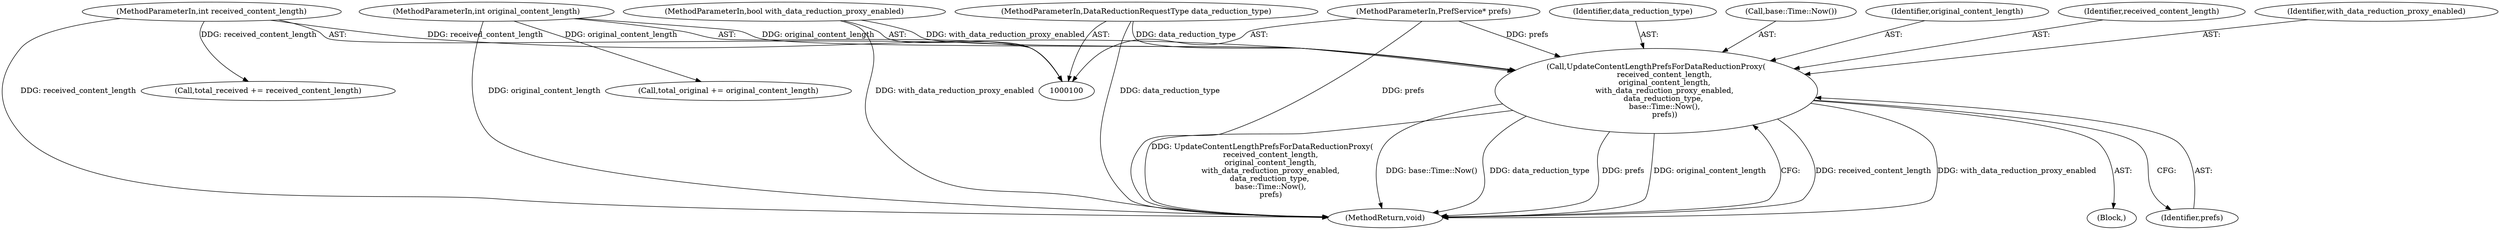 digraph "0_Chrome_828eab2216a765dea92575c290421c115b8ad028_6@pointer" {
"1000129" [label="(Call,UpdateContentLengthPrefsForDataReductionProxy(\n       received_content_length,\n       original_content_length,\n       with_data_reduction_proxy_enabled,\n      data_reduction_type,\n       base::Time::Now(),\n       prefs))"];
"1000101" [label="(MethodParameterIn,int received_content_length)"];
"1000102" [label="(MethodParameterIn,int original_content_length)"];
"1000103" [label="(MethodParameterIn,bool with_data_reduction_proxy_enabled)"];
"1000104" [label="(MethodParameterIn,DataReductionRequestType data_reduction_type)"];
"1000105" [label="(MethodParameterIn,PrefService* prefs)"];
"1000117" [label="(Call,total_received += received_content_length)"];
"1000129" [label="(Call,UpdateContentLengthPrefsForDataReductionProxy(\n       received_content_length,\n       original_content_length,\n       with_data_reduction_proxy_enabled,\n      data_reduction_type,\n       base::Time::Now(),\n       prefs))"];
"1000105" [label="(MethodParameterIn,PrefService* prefs)"];
"1000101" [label="(MethodParameterIn,int received_content_length)"];
"1000102" [label="(MethodParameterIn,int original_content_length)"];
"1000103" [label="(MethodParameterIn,bool with_data_reduction_proxy_enabled)"];
"1000133" [label="(Identifier,data_reduction_type)"];
"1000134" [label="(Call,base::Time::Now())"];
"1000104" [label="(MethodParameterIn,DataReductionRequestType data_reduction_type)"];
"1000131" [label="(Identifier,original_content_length)"];
"1000120" [label="(Call,total_original += original_content_length)"];
"1000136" [label="(MethodReturn,void)"];
"1000106" [label="(Block,)"];
"1000130" [label="(Identifier,received_content_length)"];
"1000132" [label="(Identifier,with_data_reduction_proxy_enabled)"];
"1000135" [label="(Identifier,prefs)"];
"1000129" -> "1000106"  [label="AST: "];
"1000129" -> "1000135"  [label="CFG: "];
"1000130" -> "1000129"  [label="AST: "];
"1000131" -> "1000129"  [label="AST: "];
"1000132" -> "1000129"  [label="AST: "];
"1000133" -> "1000129"  [label="AST: "];
"1000134" -> "1000129"  [label="AST: "];
"1000135" -> "1000129"  [label="AST: "];
"1000136" -> "1000129"  [label="CFG: "];
"1000129" -> "1000136"  [label="DDG: received_content_length"];
"1000129" -> "1000136"  [label="DDG: with_data_reduction_proxy_enabled"];
"1000129" -> "1000136"  [label="DDG: UpdateContentLengthPrefsForDataReductionProxy(\n       received_content_length,\n       original_content_length,\n       with_data_reduction_proxy_enabled,\n      data_reduction_type,\n       base::Time::Now(),\n       prefs)"];
"1000129" -> "1000136"  [label="DDG: base::Time::Now()"];
"1000129" -> "1000136"  [label="DDG: data_reduction_type"];
"1000129" -> "1000136"  [label="DDG: prefs"];
"1000129" -> "1000136"  [label="DDG: original_content_length"];
"1000101" -> "1000129"  [label="DDG: received_content_length"];
"1000102" -> "1000129"  [label="DDG: original_content_length"];
"1000103" -> "1000129"  [label="DDG: with_data_reduction_proxy_enabled"];
"1000104" -> "1000129"  [label="DDG: data_reduction_type"];
"1000105" -> "1000129"  [label="DDG: prefs"];
"1000101" -> "1000100"  [label="AST: "];
"1000101" -> "1000136"  [label="DDG: received_content_length"];
"1000101" -> "1000117"  [label="DDG: received_content_length"];
"1000102" -> "1000100"  [label="AST: "];
"1000102" -> "1000136"  [label="DDG: original_content_length"];
"1000102" -> "1000120"  [label="DDG: original_content_length"];
"1000103" -> "1000100"  [label="AST: "];
"1000103" -> "1000136"  [label="DDG: with_data_reduction_proxy_enabled"];
"1000104" -> "1000100"  [label="AST: "];
"1000104" -> "1000136"  [label="DDG: data_reduction_type"];
"1000105" -> "1000100"  [label="AST: "];
"1000105" -> "1000136"  [label="DDG: prefs"];
}
